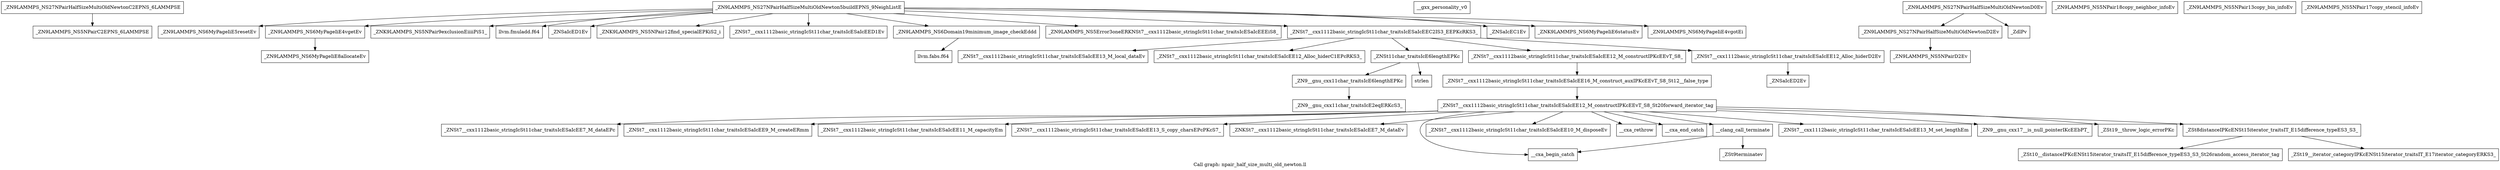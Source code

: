 digraph "Call graph: npair_half_size_multi_old_newton.ll" {
	label="Call graph: npair_half_size_multi_old_newton.ll";

	Node0x55c3e2852890 [shape=record,label="{_ZN9LAMMPS_NS27NPairHalfSizeMultiOldNewtonC2EPNS_6LAMMPSE}"];
	Node0x55c3e2852890 -> Node0x55c3e282c580;
	Node0x55c3e282c580 [shape=record,label="{_ZN9LAMMPS_NS5NPairC2EPNS_6LAMMPSE}"];
	Node0x55c3e281b9b0 [shape=record,label="{_ZN9LAMMPS_NS27NPairHalfSizeMultiOldNewton5buildEPNS_9NeighListE}"];
	Node0x55c3e281b9b0 -> Node0x55c3e2852cc0;
	Node0x55c3e281b9b0 -> Node0x55c3e2852a20;
	Node0x55c3e281b9b0 -> Node0x55c3e28528d0;
	Node0x55c3e281b9b0 -> Node0x55c3e2830180;
	Node0x55c3e281b9b0 -> Node0x55c3e2812560;
	Node0x55c3e281b9b0 -> Node0x55c3e2830070;
	Node0x55c3e281b9b0 -> Node0x55c3e27fdc10;
	Node0x55c3e281b9b0 -> Node0x55c3e27f8160;
	Node0x55c3e281b9b0 -> Node0x55c3e27fc360;
	Node0x55c3e281b9b0 -> Node0x55c3e28126d0;
	Node0x55c3e281b9b0 -> Node0x55c3e2821aa0;
	Node0x55c3e281b9b0 -> Node0x55c3e27f2b80;
	Node0x55c3e281b9b0 -> Node0x55c3e27f2ad0;
	Node0x55c3e2852cc0 [shape=record,label="{_ZN9LAMMPS_NS6MyPageIiE5resetEv}"];
	Node0x55c3e2812560 [shape=record,label="{_ZNSaIcED1Ev}"];
	Node0x55c3e2852a20 [shape=record,label="{_ZN9LAMMPS_NS6MyPageIiE4vgetEv}"];
	Node0x55c3e2852a20 -> Node0x55c3e2808d90;
	Node0x55c3e2846eb0 [shape=record,label="{_ZNSt7__cxx1112basic_stringIcSt11char_traitsIcESaIcEE7_M_dataEPc}"];
	Node0x55c3e28251d0 [shape=record,label="{_ZNSt7__cxx1112basic_stringIcSt11char_traitsIcESaIcEE9_M_createERmm}"];
	Node0x55c3e285e720 [shape=record,label="{_ZNSt7__cxx1112basic_stringIcSt11char_traitsIcESaIcEE11_M_capacityEm}"];
	Node0x55c3e285e820 [shape=record,label="{_ZNSt7__cxx1112basic_stringIcSt11char_traitsIcESaIcEE13_S_copy_charsEPcPKcS7_}"];
	Node0x55c3e285e7a0 [shape=record,label="{_ZNKSt7__cxx1112basic_stringIcSt11char_traitsIcESaIcEE7_M_dataEv}"];
	Node0x55c3e285e8a0 [shape=record,label="{__cxa_begin_catch}"];
	Node0x55c3e285e920 [shape=record,label="{_ZNSt7__cxx1112basic_stringIcSt11char_traitsIcESaIcEE10_M_disposeEv}"];
	Node0x55c3e285e9a0 [shape=record,label="{__cxa_rethrow}"];
	Node0x55c3e285ea20 [shape=record,label="{__cxa_end_catch}"];
	Node0x55c3e28400a0 [shape=record,label="{__clang_call_terminate}"];
	Node0x55c3e28400a0 -> Node0x55c3e285e8a0;
	Node0x55c3e28400a0 -> Node0x55c3e2827300;
	Node0x55c3e2827300 [shape=record,label="{_ZSt9terminatev}"];
	Node0x55c3e283c660 [shape=record,label="{_ZNSt7__cxx1112basic_stringIcSt11char_traitsIcESaIcEE13_M_set_lengthEm}"];
	Node0x55c3e28282e0 [shape=record,label="{_ZSt10__distanceIPKcENSt15iterator_traitsIT_E15difference_typeES3_S3_St26random_access_iterator_tag}"];
	Node0x55c3e28407a0 [shape=record,label="{_ZSt19__iterator_categoryIPKcENSt15iterator_traitsIT_E17iterator_categoryERKS3_}"];
	Node0x55c3e2842a20 [shape=record,label="{_ZN9__gnu_cxx11char_traitsIcE6lengthEPKc}"];
	Node0x55c3e2842a20 -> Node0x55c3e2817790;
	Node0x55c3e28448b0 [shape=record,label="{strlen}"];
	Node0x55c3e2817790 [shape=record,label="{_ZN9__gnu_cxx11char_traitsIcE2eqERKcS3_}"];
	Node0x55c3e28528d0 [shape=record,label="{_ZNK9LAMMPS_NS5NPair9exclusionEiiiiPiS1_}"];
	Node0x55c3e2830180 [shape=record,label="{llvm.fmuladd.f64}"];
	Node0x55c3e2830070 [shape=record,label="{_ZNK9LAMMPS_NS5NPair12find_specialEPKiS2_i}"];
	Node0x55c3e27f8160 [shape=record,label="{_ZN9LAMMPS_NS6Domain19minimum_image_checkEddd}"];
	Node0x55c3e27f8160 -> Node0x55c3e2815ee0;
	Node0x55c3e27f2ad0 [shape=record,label="{_ZN9LAMMPS_NS6MyPageIiE4vgotEi}"];
	Node0x55c3e27f2b80 [shape=record,label="{_ZNK9LAMMPS_NS6MyPageIiE6statusEv}"];
	Node0x55c3e27fc360 [shape=record,label="{_ZN9LAMMPS_NS5Error3oneERKNSt7__cxx1112basic_stringIcSt11char_traitsIcESaIcEEEiS8_}"];
	Node0x55c3e2821aa0 [shape=record,label="{_ZNSaIcEC1Ev}"];
	Node0x55c3e28126d0 [shape=record,label="{_ZNSt7__cxx1112basic_stringIcSt11char_traitsIcESaIcEEC2IS3_EEPKcRKS3_}"];
	Node0x55c3e28126d0 -> Node0x55c3e2824590;
	Node0x55c3e28126d0 -> Node0x55c3e2845ca0;
	Node0x55c3e28126d0 -> Node0x55c3e2825f80;
	Node0x55c3e28126d0 -> Node0x55c3e28477b0;
	Node0x55c3e28126d0 -> Node0x55c3e28284d0;
	Node0x55c3e282dbd0 [shape=record,label="{__gxx_personality_v0}"];
	Node0x55c3e27fdc10 [shape=record,label="{_ZNSt7__cxx1112basic_stringIcSt11char_traitsIcESaIcEED1Ev}"];
	Node0x55c3e2832040 [shape=record,label="{_ZN9LAMMPS_NS27NPairHalfSizeMultiOldNewtonD2Ev}"];
	Node0x55c3e2832040 -> Node0x55c3e28324b0;
	Node0x55c3e2841a90 [shape=record,label="{_ZN9LAMMPS_NS27NPairHalfSizeMultiOldNewtonD0Ev}"];
	Node0x55c3e2841a90 -> Node0x55c3e2832040;
	Node0x55c3e2841a90 -> Node0x55c3e283a800;
	Node0x55c3e283cf90 [shape=record,label="{_ZN9LAMMPS_NS5NPair18copy_neighbor_infoEv}"];
	Node0x55c3e283e300 [shape=record,label="{_ZN9LAMMPS_NS5NPair13copy_bin_infoEv}"];
	Node0x55c3e283eeb0 [shape=record,label="{_ZN9LAMMPS_NS5NPair17copy_stencil_infoEv}"];
	Node0x55c3e2815ee0 [shape=record,label="{llvm.fabs.f64}"];
	Node0x55c3e28324b0 [shape=record,label="{_ZN9LAMMPS_NS5NPairD2Ev}"];
	Node0x55c3e283a800 [shape=record,label="{_ZdlPv}"];
	Node0x55c3e2808d90 [shape=record,label="{_ZN9LAMMPS_NS6MyPageIiE8allocateEv}"];
	Node0x55c3e2824590 [shape=record,label="{_ZNSt7__cxx1112basic_stringIcSt11char_traitsIcESaIcEE13_M_local_dataEv}"];
	Node0x55c3e2845ca0 [shape=record,label="{_ZNSt7__cxx1112basic_stringIcSt11char_traitsIcESaIcEE12_Alloc_hiderC1EPcRKS3_}"];
	Node0x55c3e28477b0 [shape=record,label="{_ZNSt7__cxx1112basic_stringIcSt11char_traitsIcESaIcEE12_M_constructIPKcEEvT_S8_}"];
	Node0x55c3e28477b0 -> Node0x55c3e2842420;
	Node0x55c3e2825f80 [shape=record,label="{_ZNSt11char_traitsIcE6lengthEPKc}"];
	Node0x55c3e2825f80 -> Node0x55c3e2842a20;
	Node0x55c3e2825f80 -> Node0x55c3e28448b0;
	Node0x55c3e28284d0 [shape=record,label="{_ZNSt7__cxx1112basic_stringIcSt11char_traitsIcESaIcEE12_Alloc_hiderD2Ev}"];
	Node0x55c3e28284d0 -> Node0x55c3e2845470;
	Node0x55c3e2842420 [shape=record,label="{_ZNSt7__cxx1112basic_stringIcSt11char_traitsIcESaIcEE16_M_construct_auxIPKcEEvT_S8_St12__false_type}"];
	Node0x55c3e2842420 -> Node0x55c3e2845db0;
	Node0x55c3e2845db0 [shape=record,label="{_ZNSt7__cxx1112basic_stringIcSt11char_traitsIcESaIcEE12_M_constructIPKcEEvT_S8_St20forward_iterator_tag}"];
	Node0x55c3e2845db0 -> Node0x55c3e283fee0;
	Node0x55c3e2845db0 -> Node0x55c3e283cea0;
	Node0x55c3e2845db0 -> Node0x55c3e2840440;
	Node0x55c3e2845db0 -> Node0x55c3e28251d0;
	Node0x55c3e2845db0 -> Node0x55c3e2846eb0;
	Node0x55c3e2845db0 -> Node0x55c3e285e720;
	Node0x55c3e2845db0 -> Node0x55c3e285e7a0;
	Node0x55c3e2845db0 -> Node0x55c3e285e820;
	Node0x55c3e2845db0 -> Node0x55c3e285e8a0;
	Node0x55c3e2845db0 -> Node0x55c3e285e920;
	Node0x55c3e2845db0 -> Node0x55c3e285e9a0;
	Node0x55c3e2845db0 -> Node0x55c3e285ea20;
	Node0x55c3e2845db0 -> Node0x55c3e283c660;
	Node0x55c3e2845db0 -> Node0x55c3e28400a0;
	Node0x55c3e283fee0 [shape=record,label="{_ZN9__gnu_cxx17__is_null_pointerIKcEEbPT_}"];
	Node0x55c3e283cea0 [shape=record,label="{_ZSt19__throw_logic_errorPKc}"];
	Node0x55c3e2840440 [shape=record,label="{_ZSt8distanceIPKcENSt15iterator_traitsIT_E15difference_typeES3_S3_}"];
	Node0x55c3e2840440 -> Node0x55c3e28407a0;
	Node0x55c3e2840440 -> Node0x55c3e28282e0;
	Node0x55c3e2845470 [shape=record,label="{_ZNSaIcED2Ev}"];
}
